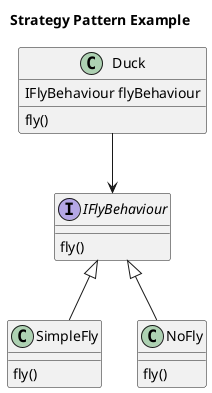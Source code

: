 @startuml Strategy Pattern Example
title Strategy Pattern Example
class Duck {
    IFlyBehaviour flyBehaviour
    fly()
}

interface IFlyBehaviour {
    fly()
}

class SimpleFly {
    fly()
}

class NoFly {
    fly()
}

Duck --> IFlyBehaviour
IFlyBehaviour <|-- SimpleFly
IFlyBehaviour <|-- NoFly
@enduml